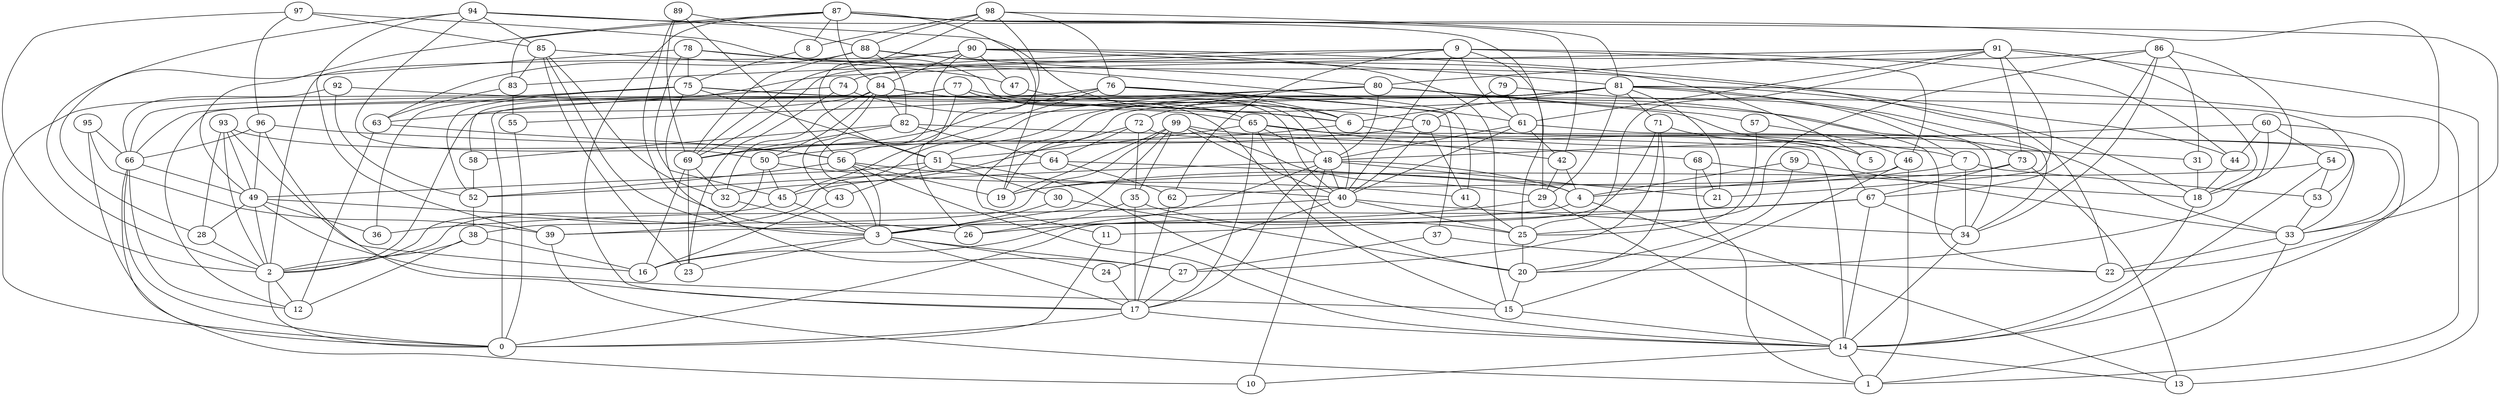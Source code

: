 digraph GG_graph {

subgraph G_graph {
edge [color = black]
"83" -> "63" [dir = none]
"83" -> "55" [dir = none]
"68" -> "1" [dir = none]
"68" -> "18" [dir = none]
"68" -> "21" [dir = none]
"41" -> "25" [dir = none]
"78" -> "41" [dir = none]
"78" -> "44" [dir = none]
"78" -> "45" [dir = none]
"78" -> "28" [dir = none]
"78" -> "75" [dir = none]
"25" -> "20" [dir = none]
"24" -> "17" [dir = none]
"8" -> "75" [dir = none]
"35" -> "26" [dir = none]
"35" -> "17" [dir = none]
"35" -> "25" [dir = none]
"9" -> "69" [dir = none]
"9" -> "29" [dir = none]
"9" -> "40" [dir = none]
"9" -> "44" [dir = none]
"9" -> "46" [dir = none]
"9" -> "61" [dir = none]
"9" -> "62" [dir = none]
"9" -> "83" [dir = none]
"42" -> "4" [dir = none]
"42" -> "29" [dir = none]
"75" -> "52" [dir = none]
"75" -> "36" [dir = none]
"75" -> "27" [dir = none]
"75" -> "51" [dir = none]
"75" -> "53" [dir = none]
"75" -> "0" [dir = none]
"75" -> "70" [dir = none]
"53" -> "33" [dir = none]
"71" -> "20" [dir = none]
"71" -> "5" [dir = none]
"71" -> "0" [dir = none]
"48" -> "16" [dir = none]
"48" -> "17" [dir = none]
"48" -> "21" [dir = none]
"48" -> "40" [dir = none]
"48" -> "32" [dir = none]
"48" -> "4" [dir = none]
"48" -> "10" [dir = none]
"32" -> "3" [dir = none]
"94" -> "39" [dir = none]
"94" -> "85" [dir = none]
"94" -> "22" [dir = none]
"94" -> "6" [dir = none]
"94" -> "2" [dir = none]
"94" -> "50" [dir = none]
"97" -> "85" [dir = none]
"97" -> "48" [dir = none]
"97" -> "96" [dir = none]
"97" -> "2" [dir = none]
"7" -> "34" [dir = none]
"7" -> "53" [dir = none]
"7" -> "19" [dir = none]
"65" -> "51" [dir = none]
"65" -> "48" [dir = none]
"65" -> "17" [dir = none]
"65" -> "20" [dir = none]
"65" -> "42" [dir = none]
"65" -> "33" [dir = none]
"77" -> "0" [dir = none]
"77" -> "65" [dir = none]
"77" -> "26" [dir = none]
"77" -> "40" [dir = none]
"77" -> "34" [dir = none]
"77" -> "66" [dir = none]
"40" -> "24" [dir = none]
"40" -> "34" [dir = none]
"40" -> "25" [dir = none]
"40" -> "36" [dir = none]
"44" -> "18" [dir = none]
"27" -> "17" [dir = none]
"99" -> "29" [dir = none]
"99" -> "3" [dir = none]
"99" -> "35" [dir = none]
"99" -> "19" [dir = none]
"99" -> "7" [dir = none]
"99" -> "40" [dir = none]
"99" -> "38" [dir = none]
"29" -> "14" [dir = none]
"29" -> "26" [dir = none]
"38" -> "12" [dir = none]
"38" -> "16" [dir = none]
"38" -> "2" [dir = none]
"61" -> "48" [dir = none]
"61" -> "42" [dir = none]
"61" -> "33" [dir = none]
"61" -> "40" [dir = none]
"2" -> "0" [dir = none]
"2" -> "12" [dir = none]
"17" -> "14" [dir = none]
"17" -> "0" [dir = none]
"79" -> "61" [dir = none]
"79" -> "73" [dir = none]
"79" -> "70" [dir = none]
"56" -> "52" [dir = none]
"56" -> "19" [dir = none]
"56" -> "40" [dir = none]
"56" -> "14" [dir = none]
"56" -> "3" [dir = none]
"91" -> "21" [dir = none]
"91" -> "58" [dir = none]
"91" -> "18" [dir = none]
"91" -> "25" [dir = none]
"91" -> "61" [dir = none]
"91" -> "80" [dir = none]
"91" -> "13" [dir = none]
"91" -> "73" [dir = none]
"92" -> "52" [dir = none]
"92" -> "6" [dir = none]
"92" -> "66" [dir = none]
"98" -> "51" [dir = none]
"98" -> "8" [dir = none]
"98" -> "76" [dir = none]
"98" -> "88" [dir = none]
"98" -> "81" [dir = none]
"98" -> "56" [dir = none]
"82" -> "64" [dir = none]
"82" -> "58" [dir = none]
"82" -> "14" [dir = none]
"82" -> "69" [dir = none]
"89" -> "56" [dir = none]
"89" -> "26" [dir = none]
"89" -> "88" [dir = none]
"73" -> "62" [dir = none]
"73" -> "67" [dir = none]
"73" -> "13" [dir = none]
"18" -> "14" [dir = none]
"70" -> "41" [dir = none]
"70" -> "33" [dir = none]
"70" -> "69" [dir = none]
"66" -> "10" [dir = none]
"66" -> "0" [dir = none]
"66" -> "49" [dir = none]
"66" -> "12" [dir = none]
"85" -> "47" [dir = none]
"85" -> "32" [dir = none]
"85" -> "83" [dir = none]
"85" -> "3" [dir = none]
"85" -> "23" [dir = none]
"88" -> "80" [dir = none]
"88" -> "69" [dir = none]
"88" -> "82" [dir = none]
"88" -> "63" [dir = none]
"88" -> "5" [dir = none]
"90" -> "15" [dir = none]
"90" -> "3" [dir = none]
"90" -> "84" [dir = none]
"90" -> "81" [dir = none]
"90" -> "2" [dir = none]
"90" -> "69" [dir = none]
"90" -> "47" [dir = none]
"90" -> "22" [dir = none]
"11" -> "0" [dir = none]
"39" -> "1" [dir = none]
"93" -> "28" [dir = none]
"93" -> "49" [dir = none]
"93" -> "16" [dir = none]
"93" -> "2" [dir = none]
"93" -> "56" [dir = none]
"74" -> "65" [dir = none]
"74" -> "23" [dir = none]
"74" -> "2" [dir = none]
"4" -> "13" [dir = none]
"4" -> "39" [dir = none]
"80" -> "55" [dir = none]
"80" -> "5" [dir = none]
"80" -> "57" [dir = none]
"80" -> "22" [dir = none]
"80" -> "48" [dir = none]
"80" -> "39" [dir = none]
"80" -> "72" [dir = none]
"49" -> "36" [dir = none]
"49" -> "3" [dir = none]
"49" -> "15" [dir = none]
"49" -> "2" [dir = none]
"49" -> "28" [dir = none]
"95" -> "39" [dir = none]
"95" -> "0" [dir = none]
"95" -> "66" [dir = none]
"69" -> "16" [dir = none]
"69" -> "23" [dir = none]
"69" -> "32" [dir = none]
"81" -> "29" [dir = none]
"81" -> "7" [dir = none]
"81" -> "51" [dir = none]
"81" -> "1" [dir = none]
"81" -> "34" [dir = none]
"81" -> "6" [dir = none]
"81" -> "19" [dir = none]
"81" -> "21" [dir = none]
"81" -> "18" [dir = none]
"81" -> "11" [dir = none]
"81" -> "71" [dir = none]
"81" -> "12" [dir = none]
"63" -> "56" [dir = none]
"63" -> "12" [dir = none]
"30" -> "3" [dir = none]
"30" -> "20" [dir = none]
"84" -> "43" [dir = none]
"84" -> "82" [dir = none]
"84" -> "6" [dir = none]
"84" -> "32" [dir = none]
"84" -> "50" [dir = none]
"84" -> "15" [dir = none]
"84" -> "63" [dir = none]
"58" -> "52" [dir = none]
"76" -> "61" [dir = none]
"76" -> "66" [dir = none]
"76" -> "6" [dir = none]
"76" -> "45" [dir = none]
"76" -> "69" [dir = none]
"76" -> "37" [dir = none]
"6" -> "31" [dir = none]
"6" -> "50" [dir = none]
"33" -> "22" [dir = none]
"33" -> "1" [dir = none]
"14" -> "1" [dir = none]
"14" -> "10" [dir = none]
"14" -> "13" [dir = none]
"34" -> "14" [dir = none]
"64" -> "4" [dir = none]
"64" -> "62" [dir = none]
"64" -> "52" [dir = none]
"52" -> "38" [dir = none]
"55" -> "0" [dir = none]
"3" -> "24" [dir = none]
"3" -> "16" [dir = none]
"3" -> "17" [dir = none]
"3" -> "27" [dir = none]
"3" -> "23" [dir = none]
"62" -> "17" [dir = none]
"20" -> "15" [dir = none]
"86" -> "25" [dir = none]
"86" -> "67" [dir = none]
"86" -> "18" [dir = none]
"86" -> "34" [dir = none]
"86" -> "74" [dir = none]
"86" -> "31" [dir = none]
"87" -> "19" [dir = none]
"87" -> "83" [dir = none]
"87" -> "17" [dir = none]
"87" -> "25" [dir = none]
"87" -> "33" [dir = none]
"87" -> "8" [dir = none]
"87" -> "42" [dir = none]
"87" -> "49" [dir = none]
"87" -> "84" [dir = none]
"57" -> "46" [dir = none]
"57" -> "25" [dir = none]
"45" -> "3" [dir = none]
"45" -> "2" [dir = none]
"31" -> "18" [dir = none]
"15" -> "14" [dir = none]
"59" -> "33" [dir = none]
"59" -> "4" [dir = none]
"59" -> "20" [dir = none]
"67" -> "11" [dir = none]
"67" -> "3" [dir = none]
"67" -> "34" [dir = none]
"67" -> "14" [dir = none]
"50" -> "41" [dir = none]
"50" -> "2" [dir = none]
"50" -> "45" [dir = none]
"51" -> "43" [dir = none]
"51" -> "49" [dir = none]
"51" -> "14" [dir = none]
"51" -> "30" [dir = none]
"72" -> "64" [dir = none]
"72" -> "45" [dir = none]
"72" -> "35" [dir = none]
"72" -> "67" [dir = none]
"37" -> "27" [dir = none]
"37" -> "22" [dir = none]
"46" -> "1" [dir = none]
"46" -> "4" [dir = none]
"46" -> "15" [dir = none]
"28" -> "2" [dir = none]
"47" -> "40" [dir = none]
"43" -> "16" [dir = none]
"96" -> "17" [dir = none]
"96" -> "49" [dir = none]
"96" -> "66" [dir = none]
"96" -> "68" [dir = none]
"54" -> "19" [dir = none]
"54" -> "14" [dir = none]
"54" -> "53" [dir = none]
"60" -> "54" [dir = none]
"60" -> "48" [dir = none]
"60" -> "44" [dir = none]
"60" -> "20" [dir = none]
"60" -> "14" [dir = none]
"70" -> "40" [dir = none]
"89" -> "69" [dir = none]
"71" -> "27" [dir = none]
}

}

